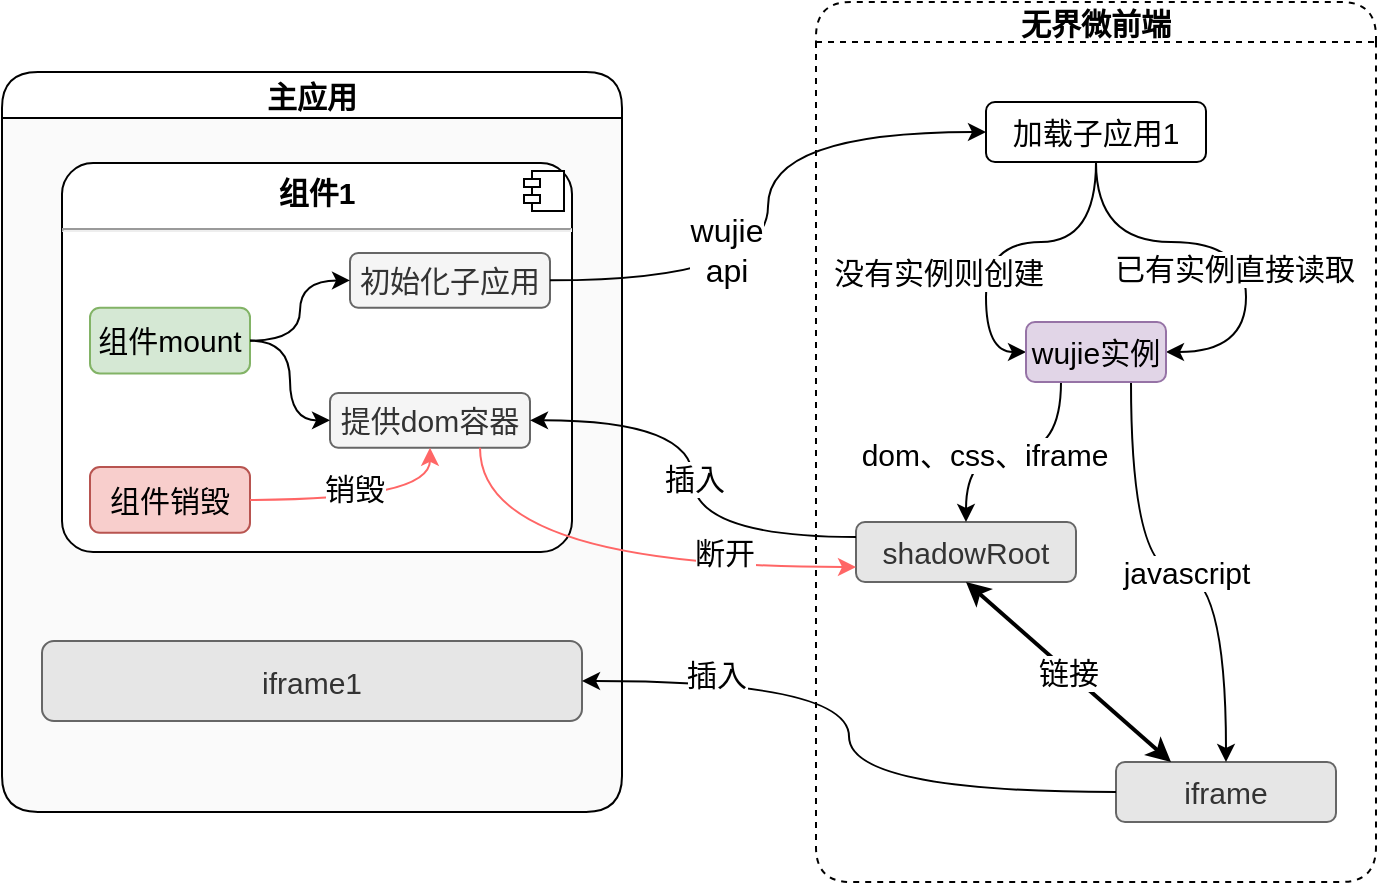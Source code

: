 <mxfile version="15.7.3" type="device"><diagram id="592ycIdinqI15FTtq0Yi" name="第 1 页"><mxGraphModel dx="1425" dy="683" grid="1" gridSize="10" guides="1" tooltips="1" connect="1" arrows="1" fold="1" page="1" pageScale="1" pageWidth="10000" pageHeight="10000" math="0" shadow="0"><root><mxCell id="0"/><mxCell id="1" parent="0"/><mxCell id="23" value="无界微前端" style="swimlane;startSize=20;horizontal=1;containerType=tree;dashed=1;fontSize=15;rounded=1;arcSize=29;" parent="1" vertex="1"><mxGeometry x="580" y="36" width="280" height="440" as="geometry"/></mxCell><mxCell id="27" value="shadowRoot" style="rounded=1;whiteSpace=wrap;html=1;fontSize=15;fillColor=#E6E6E6;fontColor=#333333;strokeColor=#666666;" parent="23" vertex="1"><mxGeometry x="20" y="260" width="110" height="30" as="geometry"/></mxCell><mxCell id="28" value="iframe" style="rounded=1;whiteSpace=wrap;html=1;fontSize=15;fillColor=#E6E6E6;fontColor=#333333;strokeColor=#666666;" parent="23" vertex="1"><mxGeometry x="150" y="380" width="110" height="30" as="geometry"/></mxCell><mxCell id="66" style="edgeStyle=orthogonalEdgeStyle;curved=1;rounded=0;orthogonalLoop=1;jettySize=auto;html=1;entryX=0;entryY=0.5;entryDx=0;entryDy=0;fontSize=15;" parent="23" source="29" target="65" edge="1"><mxGeometry relative="1" as="geometry"/></mxCell><mxCell id="68" value="没有实例则创建" style="edgeLabel;html=1;align=center;verticalAlign=middle;resizable=0;points=[];fontSize=15;" parent="66" vertex="1" connectable="0"><mxGeometry x="-0.087" y="3" relative="1" as="geometry"><mxPoint x="-42" y="12" as="offset"/></mxGeometry></mxCell><mxCell id="67" style="edgeStyle=orthogonalEdgeStyle;curved=1;rounded=0;orthogonalLoop=1;jettySize=auto;html=1;entryX=1;entryY=0.5;entryDx=0;entryDy=0;fontSize=15;" parent="23" source="29" target="65" edge="1"><mxGeometry relative="1" as="geometry"/></mxCell><mxCell id="69" value="已有实例直接读取" style="edgeLabel;html=1;align=center;verticalAlign=middle;resizable=0;points=[];fontSize=15;" parent="67" vertex="1" connectable="0"><mxGeometry x="-0.18" y="-2" relative="1" as="geometry"><mxPoint x="23" y="11" as="offset"/></mxGeometry></mxCell><mxCell id="29" value="加载子应用1" style="rounded=1;whiteSpace=wrap;html=1;fontSize=15;" parent="23" vertex="1"><mxGeometry x="85" y="50" width="110" height="30" as="geometry"/></mxCell><mxCell id="71" style="edgeStyle=orthogonalEdgeStyle;curved=1;rounded=0;orthogonalLoop=1;jettySize=auto;html=1;exitX=0.25;exitY=1;exitDx=0;exitDy=0;entryX=0.5;entryY=0;entryDx=0;entryDy=0;fontSize=15;" parent="23" source="65" target="27" edge="1"><mxGeometry relative="1" as="geometry"/></mxCell><mxCell id="73" value="dom、css、iframe" style="edgeLabel;html=1;align=center;verticalAlign=middle;resizable=0;points=[];fontSize=15;" parent="71" vertex="1" connectable="0"><mxGeometry x="0.256" y="1" relative="1" as="geometry"><mxPoint as="offset"/></mxGeometry></mxCell><mxCell id="72" style="edgeStyle=orthogonalEdgeStyle;curved=1;rounded=0;orthogonalLoop=1;jettySize=auto;html=1;exitX=0.75;exitY=1;exitDx=0;exitDy=0;entryX=0.5;entryY=0;entryDx=0;entryDy=0;fontSize=15;" parent="23" source="65" target="28" edge="1"><mxGeometry relative="1" as="geometry"/></mxCell><mxCell id="74" value="javascript" style="edgeLabel;html=1;align=center;verticalAlign=middle;resizable=0;points=[];fontSize=15;" parent="72" vertex="1" connectable="0"><mxGeometry x="0.033" relative="1" as="geometry"><mxPoint as="offset"/></mxGeometry></mxCell><mxCell id="65" value="wujie实例" style="rounded=1;whiteSpace=wrap;html=1;fontSize=15;fillColor=#e1d5e7;strokeColor=#9673a6;" parent="23" vertex="1"><mxGeometry x="105" y="160" width="70" height="30" as="geometry"/></mxCell><mxCell id="88" value="链接" style="endArrow=classic;startArrow=classic;html=1;entryX=0.5;entryY=1;entryDx=0;entryDy=0;exitX=0.25;exitY=0;exitDx=0;exitDy=0;strokeWidth=2;fontSize=15;" parent="23" source="28" target="27" edge="1"><mxGeometry width="50" height="50" relative="1" as="geometry"><mxPoint x="-100" y="430" as="sourcePoint"/><mxPoint x="-50" y="380" as="targetPoint"/></mxGeometry></mxCell><mxCell id="6DhzWagjt6keZ_0Yqr8m-93" value="" style="group" vertex="1" connectable="0" parent="1"><mxGeometry x="173" y="71" width="310" height="370" as="geometry"/></mxCell><mxCell id="3" value="主应用" style="swimlane;fontSize=15;rounded=1;arcSize=26;container=0;swimlaneFillColor=#FAFAFA;" parent="6DhzWagjt6keZ_0Yqr8m-93" vertex="1"><mxGeometry width="310" height="370" as="geometry"/></mxCell><mxCell id="53" value="iframe1" style="rounded=1;whiteSpace=wrap;html=1;fontSize=15;fillColor=#E6E6E6;fontColor=#333333;strokeColor=#666666;container=0;" parent="6DhzWagjt6keZ_0Yqr8m-93" vertex="1"><mxGeometry x="20" y="284.5" width="270" height="40" as="geometry"/></mxCell><mxCell id="38" value="&lt;p style=&quot;margin: 6px 0px 0px; text-align: center; font-size: 15px;&quot;&gt;&lt;b style=&quot;font-size: 15px;&quot;&gt;组件1&lt;/b&gt;&lt;/p&gt;&lt;hr style=&quot;font-size: 15px;&quot;&gt;&lt;p style=&quot;margin: 0px 0px 0px 8px; font-size: 15px;&quot;&gt;&lt;br style=&quot;font-size: 15px;&quot;&gt;&lt;/p&gt;" style="align=left;overflow=fill;html=1;dropTarget=0;fontSize=15;rounded=1;container=0;arcSize=8;" parent="6DhzWagjt6keZ_0Yqr8m-93" vertex="1"><mxGeometry x="30" y="45.5" width="255" height="194.5" as="geometry"/></mxCell><mxCell id="33" value="组件销毁" style="rounded=1;whiteSpace=wrap;html=1;strokeColor=#b85450;fontSize=15;strokeWidth=1;fillColor=#f8cecc;container=0;" parent="6DhzWagjt6keZ_0Yqr8m-93" vertex="1"><mxGeometry x="44" y="197.524" width="80" height="32.857" as="geometry"/></mxCell><mxCell id="40" value="组件mount" style="rounded=1;whiteSpace=wrap;html=1;fontSize=15;fillColor=#d5e8d4;strokeColor=#82b366;container=0;" parent="6DhzWagjt6keZ_0Yqr8m-93" vertex="1"><mxGeometry x="44" y="117.882" width="80" height="32.857" as="geometry"/></mxCell><mxCell id="41" value="初始化子应用" style="rounded=1;whiteSpace=wrap;html=1;fontSize=15;fillColor=#f5f5f5;fontColor=#333333;strokeColor=#666666;container=0;" parent="6DhzWagjt6keZ_0Yqr8m-93" vertex="1"><mxGeometry x="174" y="90.496" width="100" height="27.381" as="geometry"/></mxCell><mxCell id="42" value="" style="edgeStyle=orthogonalEdgeStyle;curved=1;rounded=0;orthogonalLoop=1;jettySize=auto;html=1;fontSize=15;" parent="6DhzWagjt6keZ_0Yqr8m-93" source="40" target="41" edge="1"><mxGeometry x="174" y="70.5" as="geometry"/></mxCell><mxCell id="43" value="&lt;span style=&quot;font-size: 15px;&quot;&gt;提供dom容器&lt;/span&gt;" style="rounded=1;whiteSpace=wrap;html=1;fontSize=15;fillColor=#f5f5f5;fontColor=#333333;strokeColor=#666666;container=0;" parent="6DhzWagjt6keZ_0Yqr8m-93" vertex="1"><mxGeometry x="164" y="160.495" width="100" height="27.381" as="geometry"/></mxCell><mxCell id="59" style="edgeStyle=orthogonalEdgeStyle;curved=1;rounded=0;orthogonalLoop=1;jettySize=auto;html=1;exitX=1;exitY=0.5;exitDx=0;exitDy=0;entryX=0.5;entryY=1;entryDx=0;entryDy=0;fillColor=#a20025;strokeColor=#FF6666;fontSize=15;" parent="6DhzWagjt6keZ_0Yqr8m-93" source="33" target="43" edge="1"><mxGeometry x="174" y="70.5" as="geometry"/></mxCell><mxCell id="60" value="销毁" style="edgeLabel;html=1;align=center;verticalAlign=middle;resizable=0;points=[];fontSize=15;container=0;" parent="59" vertex="1" connectable="0"><mxGeometry x="-0.113" y="6" relative="1" as="geometry"><mxPoint as="offset"/></mxGeometry></mxCell><mxCell id="39" value="" style="shape=component;jettyWidth=8;jettyHeight=4;fontSize=15;container=0;" parent="6DhzWagjt6keZ_0Yqr8m-93" vertex="1"><mxGeometry x="261" y="49.5" width="20" height="20" as="geometry"><mxPoint x="-24" y="4" as="offset"/></mxGeometry></mxCell><mxCell id="6DhzWagjt6keZ_0Yqr8m-90" style="edgeStyle=orthogonalEdgeStyle;curved=1;rounded=0;orthogonalLoop=1;jettySize=auto;html=1;exitX=1;exitY=0.5;exitDx=0;exitDy=0;entryX=0;entryY=0.5;entryDx=0;entryDy=0;fontSize=16;fontColor=#000000;startArrow=none;startFill=0;strokeWidth=1;" edge="1" parent="6DhzWagjt6keZ_0Yqr8m-93" source="40" target="43"><mxGeometry x="174" y="70.5" as="geometry"/></mxCell><mxCell id="81" style="edgeStyle=orthogonalEdgeStyle;curved=1;rounded=0;orthogonalLoop=1;jettySize=auto;html=1;exitX=0.75;exitY=1;exitDx=0;exitDy=0;entryX=0;entryY=0.75;entryDx=0;entryDy=0;strokeColor=#FF6666;fontSize=15;" parent="1" source="43" target="27" edge="1"><mxGeometry relative="1" as="geometry"/></mxCell><mxCell id="83" value="断开" style="edgeLabel;html=1;align=center;verticalAlign=middle;resizable=0;points=[];fontSize=15;" parent="81" vertex="1" connectable="0"><mxGeometry x="-0.096" y="22" relative="1" as="geometry"><mxPoint x="69" y="14" as="offset"/></mxGeometry></mxCell><mxCell id="6DhzWagjt6keZ_0Yqr8m-89" value="wujie&lt;br&gt;api" style="edgeStyle=orthogonalEdgeStyle;curved=1;rounded=0;orthogonalLoop=1;jettySize=auto;html=1;exitX=1;exitY=0.5;exitDx=0;exitDy=0;entryX=0;entryY=0.5;entryDx=0;entryDy=0;fontSize=16;fontColor=#000000;startArrow=none;startFill=0;" edge="1" parent="1" source="41" target="29"><mxGeometry x="-0.397" y="15" relative="1" as="geometry"><mxPoint as="offset"/></mxGeometry></mxCell><mxCell id="82" style="edgeStyle=orthogonalEdgeStyle;curved=1;rounded=0;orthogonalLoop=1;jettySize=auto;html=1;exitX=0;exitY=0.25;exitDx=0;exitDy=0;entryX=1;entryY=0.5;entryDx=0;entryDy=0;fontSize=15;" parent="1" source="27" target="43" edge="1"><mxGeometry relative="1" as="geometry"/></mxCell><mxCell id="89" value="插入" style="edgeLabel;html=1;align=center;verticalAlign=middle;resizable=0;points=[];fontSize=15;" parent="82" vertex="1" connectable="0"><mxGeometry x="0.007" y="1" relative="1" as="geometry"><mxPoint x="1" as="offset"/></mxGeometry></mxCell><mxCell id="78" style="edgeStyle=orthogonalEdgeStyle;curved=1;rounded=0;orthogonalLoop=1;jettySize=auto;html=1;exitX=0;exitY=0.5;exitDx=0;exitDy=0;fontSize=15;entryX=1;entryY=0.5;entryDx=0;entryDy=0;" parent="1" source="28" target="53" edge="1"><mxGeometry relative="1" as="geometry"/></mxCell><mxCell id="79" value="插入" style="edgeLabel;html=1;align=center;verticalAlign=middle;resizable=0;points=[];fontSize=15;" parent="78" vertex="1" connectable="0"><mxGeometry x="-0.111" y="-10" relative="1" as="geometry"><mxPoint x="-77" y="-49" as="offset"/></mxGeometry></mxCell></root></mxGraphModel></diagram></mxfile>